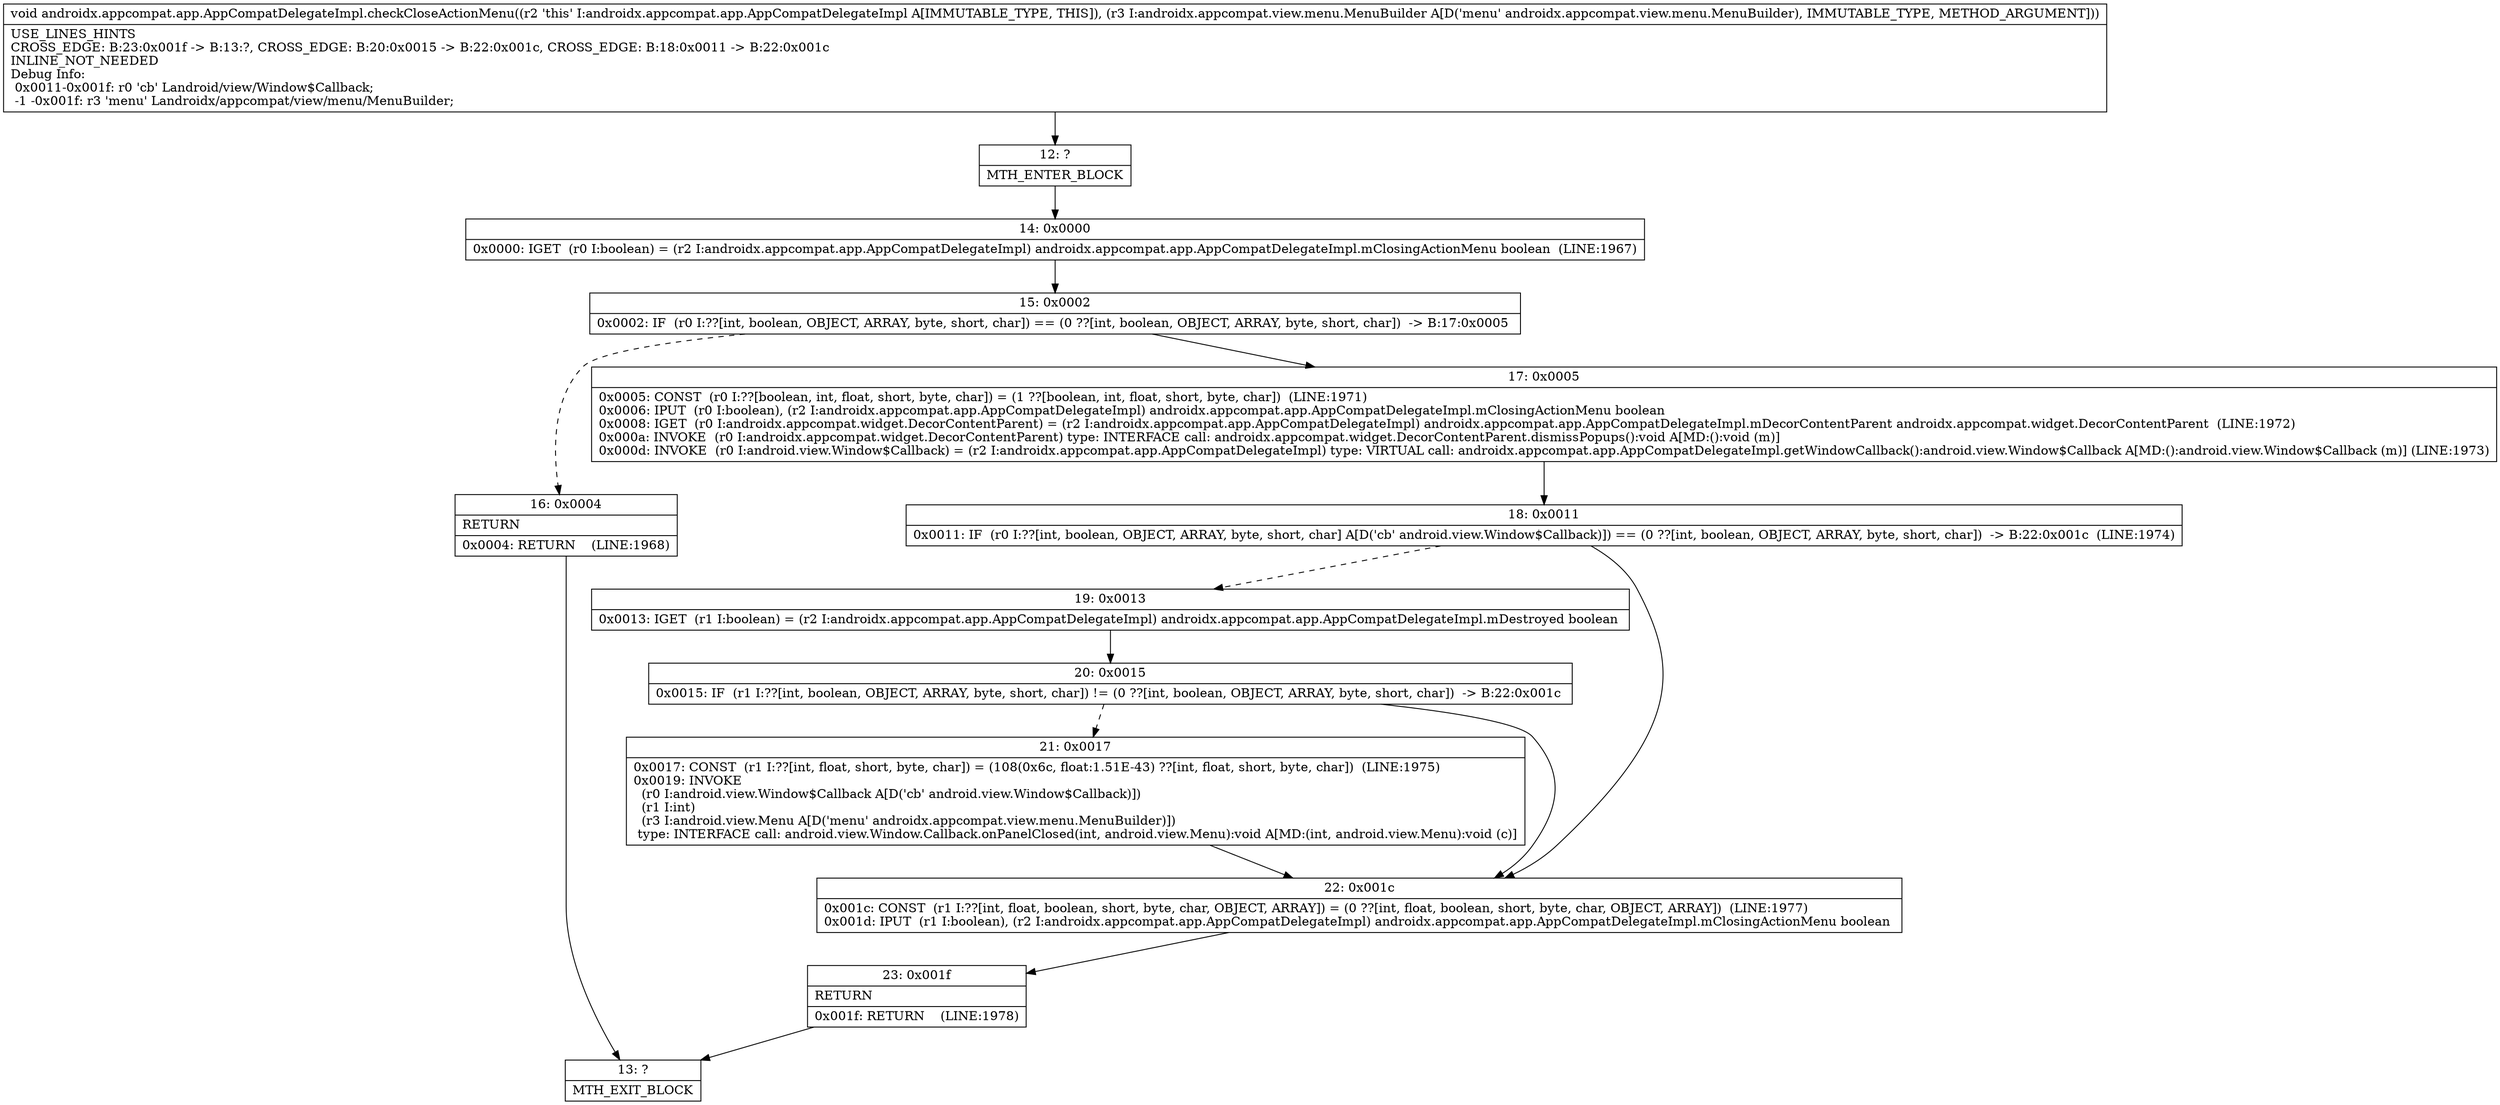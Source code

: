 digraph "CFG forandroidx.appcompat.app.AppCompatDelegateImpl.checkCloseActionMenu(Landroidx\/appcompat\/view\/menu\/MenuBuilder;)V" {
Node_12 [shape=record,label="{12\:\ ?|MTH_ENTER_BLOCK\l}"];
Node_14 [shape=record,label="{14\:\ 0x0000|0x0000: IGET  (r0 I:boolean) = (r2 I:androidx.appcompat.app.AppCompatDelegateImpl) androidx.appcompat.app.AppCompatDelegateImpl.mClosingActionMenu boolean  (LINE:1967)\l}"];
Node_15 [shape=record,label="{15\:\ 0x0002|0x0002: IF  (r0 I:??[int, boolean, OBJECT, ARRAY, byte, short, char]) == (0 ??[int, boolean, OBJECT, ARRAY, byte, short, char])  \-\> B:17:0x0005 \l}"];
Node_16 [shape=record,label="{16\:\ 0x0004|RETURN\l|0x0004: RETURN    (LINE:1968)\l}"];
Node_13 [shape=record,label="{13\:\ ?|MTH_EXIT_BLOCK\l}"];
Node_17 [shape=record,label="{17\:\ 0x0005|0x0005: CONST  (r0 I:??[boolean, int, float, short, byte, char]) = (1 ??[boolean, int, float, short, byte, char])  (LINE:1971)\l0x0006: IPUT  (r0 I:boolean), (r2 I:androidx.appcompat.app.AppCompatDelegateImpl) androidx.appcompat.app.AppCompatDelegateImpl.mClosingActionMenu boolean \l0x0008: IGET  (r0 I:androidx.appcompat.widget.DecorContentParent) = (r2 I:androidx.appcompat.app.AppCompatDelegateImpl) androidx.appcompat.app.AppCompatDelegateImpl.mDecorContentParent androidx.appcompat.widget.DecorContentParent  (LINE:1972)\l0x000a: INVOKE  (r0 I:androidx.appcompat.widget.DecorContentParent) type: INTERFACE call: androidx.appcompat.widget.DecorContentParent.dismissPopups():void A[MD:():void (m)]\l0x000d: INVOKE  (r0 I:android.view.Window$Callback) = (r2 I:androidx.appcompat.app.AppCompatDelegateImpl) type: VIRTUAL call: androidx.appcompat.app.AppCompatDelegateImpl.getWindowCallback():android.view.Window$Callback A[MD:():android.view.Window$Callback (m)] (LINE:1973)\l}"];
Node_18 [shape=record,label="{18\:\ 0x0011|0x0011: IF  (r0 I:??[int, boolean, OBJECT, ARRAY, byte, short, char] A[D('cb' android.view.Window$Callback)]) == (0 ??[int, boolean, OBJECT, ARRAY, byte, short, char])  \-\> B:22:0x001c  (LINE:1974)\l}"];
Node_19 [shape=record,label="{19\:\ 0x0013|0x0013: IGET  (r1 I:boolean) = (r2 I:androidx.appcompat.app.AppCompatDelegateImpl) androidx.appcompat.app.AppCompatDelegateImpl.mDestroyed boolean \l}"];
Node_20 [shape=record,label="{20\:\ 0x0015|0x0015: IF  (r1 I:??[int, boolean, OBJECT, ARRAY, byte, short, char]) != (0 ??[int, boolean, OBJECT, ARRAY, byte, short, char])  \-\> B:22:0x001c \l}"];
Node_21 [shape=record,label="{21\:\ 0x0017|0x0017: CONST  (r1 I:??[int, float, short, byte, char]) = (108(0x6c, float:1.51E\-43) ??[int, float, short, byte, char])  (LINE:1975)\l0x0019: INVOKE  \l  (r0 I:android.view.Window$Callback A[D('cb' android.view.Window$Callback)])\l  (r1 I:int)\l  (r3 I:android.view.Menu A[D('menu' androidx.appcompat.view.menu.MenuBuilder)])\l type: INTERFACE call: android.view.Window.Callback.onPanelClosed(int, android.view.Menu):void A[MD:(int, android.view.Menu):void (c)]\l}"];
Node_22 [shape=record,label="{22\:\ 0x001c|0x001c: CONST  (r1 I:??[int, float, boolean, short, byte, char, OBJECT, ARRAY]) = (0 ??[int, float, boolean, short, byte, char, OBJECT, ARRAY])  (LINE:1977)\l0x001d: IPUT  (r1 I:boolean), (r2 I:androidx.appcompat.app.AppCompatDelegateImpl) androidx.appcompat.app.AppCompatDelegateImpl.mClosingActionMenu boolean \l}"];
Node_23 [shape=record,label="{23\:\ 0x001f|RETURN\l|0x001f: RETURN    (LINE:1978)\l}"];
MethodNode[shape=record,label="{void androidx.appcompat.app.AppCompatDelegateImpl.checkCloseActionMenu((r2 'this' I:androidx.appcompat.app.AppCompatDelegateImpl A[IMMUTABLE_TYPE, THIS]), (r3 I:androidx.appcompat.view.menu.MenuBuilder A[D('menu' androidx.appcompat.view.menu.MenuBuilder), IMMUTABLE_TYPE, METHOD_ARGUMENT]))  | USE_LINES_HINTS\lCROSS_EDGE: B:23:0x001f \-\> B:13:?, CROSS_EDGE: B:20:0x0015 \-\> B:22:0x001c, CROSS_EDGE: B:18:0x0011 \-\> B:22:0x001c\lINLINE_NOT_NEEDED\lDebug Info:\l  0x0011\-0x001f: r0 'cb' Landroid\/view\/Window$Callback;\l  \-1 \-0x001f: r3 'menu' Landroidx\/appcompat\/view\/menu\/MenuBuilder;\l}"];
MethodNode -> Node_12;Node_12 -> Node_14;
Node_14 -> Node_15;
Node_15 -> Node_16[style=dashed];
Node_15 -> Node_17;
Node_16 -> Node_13;
Node_17 -> Node_18;
Node_18 -> Node_19[style=dashed];
Node_18 -> Node_22;
Node_19 -> Node_20;
Node_20 -> Node_21[style=dashed];
Node_20 -> Node_22;
Node_21 -> Node_22;
Node_22 -> Node_23;
Node_23 -> Node_13;
}

